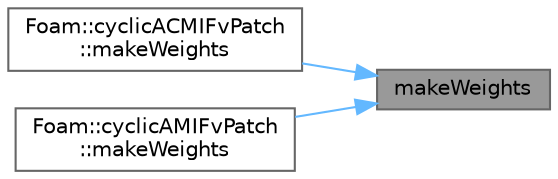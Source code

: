digraph "makeWeights"
{
 // LATEX_PDF_SIZE
  bgcolor="transparent";
  edge [fontname=Helvetica,fontsize=10,labelfontname=Helvetica,labelfontsize=10];
  node [fontname=Helvetica,fontsize=10,shape=box,height=0.2,width=0.4];
  rankdir="RL";
  Node1 [id="Node000001",label="makeWeights",height=0.2,width=0.4,color="gray40", fillcolor="grey60", style="filled", fontcolor="black",tooltip=" "];
  Node1 -> Node2 [id="edge1_Node000001_Node000002",dir="back",color="steelblue1",style="solid",tooltip=" "];
  Node2 [id="Node000002",label="Foam::cyclicACMIFvPatch\l::makeWeights",height=0.2,width=0.4,color="grey40", fillcolor="white", style="filled",URL="$classFoam_1_1cyclicACMIFvPatch.html#a40382e092b8e9cf9b729b883c6dd46f6",tooltip=" "];
  Node1 -> Node3 [id="edge2_Node000001_Node000003",dir="back",color="steelblue1",style="solid",tooltip=" "];
  Node3 [id="Node000003",label="Foam::cyclicAMIFvPatch\l::makeWeights",height=0.2,width=0.4,color="grey40", fillcolor="white", style="filled",URL="$classFoam_1_1cyclicAMIFvPatch.html#a40382e092b8e9cf9b729b883c6dd46f6",tooltip=" "];
}
